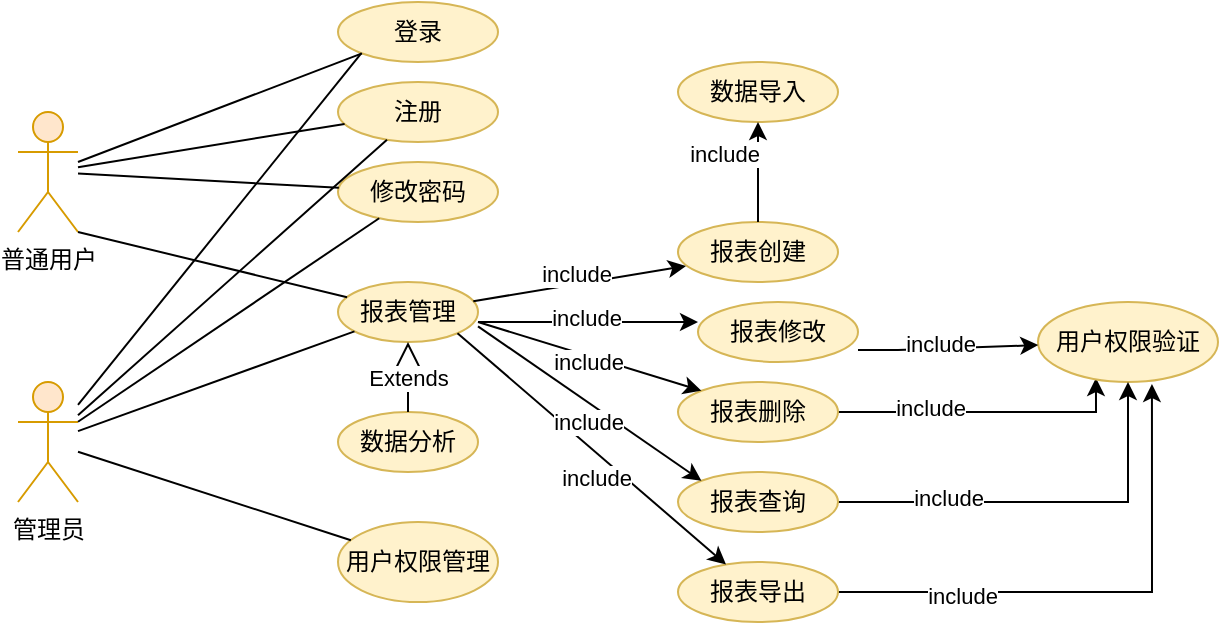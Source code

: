 <mxfile version="15.6.2" type="github"><diagram id="v1obYDcHvK7fKlDpUwRL" name="Page-1"><mxGraphModel dx="868" dy="482" grid="1" gridSize="10" guides="1" tooltips="1" connect="1" arrows="1" fold="1" page="1" pageScale="1" pageWidth="850" pageHeight="1100" math="0" shadow="0"><root><mxCell id="0"/><mxCell id="1" parent="0"/><mxCell id="kalEr98f_9NI5hnUUycx-1" value="管理员" style="shape=umlActor;verticalLabelPosition=bottom;verticalAlign=top;html=1;outlineConnect=0;fillColor=#ffe6cc;strokeColor=#d79b00;" parent="1" vertex="1"><mxGeometry x="100" y="850" width="30" height="60" as="geometry"/></mxCell><mxCell id="kalEr98f_9NI5hnUUycx-2" value="普通用户" style="shape=umlActor;verticalLabelPosition=bottom;verticalAlign=top;html=1;outlineConnect=0;fillColor=#ffe6cc;strokeColor=#d79b00;" parent="1" vertex="1"><mxGeometry x="100" y="715" width="30" height="60" as="geometry"/></mxCell><mxCell id="kalEr98f_9NI5hnUUycx-6" value="登录" style="ellipse;whiteSpace=wrap;html=1;fillColor=#fff2cc;strokeColor=#d6b656;" parent="1" vertex="1"><mxGeometry x="260" y="660" width="80" height="30" as="geometry"/></mxCell><mxCell id="kalEr98f_9NI5hnUUycx-7" value="注册" style="ellipse;whiteSpace=wrap;html=1;fillColor=#fff2cc;strokeColor=#d6b656;" parent="1" vertex="1"><mxGeometry x="260" y="700" width="80" height="30" as="geometry"/></mxCell><mxCell id="kalEr98f_9NI5hnUUycx-8" value="修改密码" style="ellipse;whiteSpace=wrap;html=1;fillColor=#fff2cc;strokeColor=#d6b656;" parent="1" vertex="1"><mxGeometry x="260" y="740" width="80" height="30" as="geometry"/></mxCell><mxCell id="kalEr98f_9NI5hnUUycx-9" value="报表管理" style="ellipse;whiteSpace=wrap;html=1;fillColor=#fff2cc;strokeColor=#d6b656;" parent="1" vertex="1"><mxGeometry x="260" y="800" width="70" height="30" as="geometry"/></mxCell><mxCell id="kalEr98f_9NI5hnUUycx-10" value="数据导入" style="ellipse;whiteSpace=wrap;html=1;fillColor=#fff2cc;strokeColor=#d6b656;" parent="1" vertex="1"><mxGeometry x="430" y="690" width="80" height="30" as="geometry"/></mxCell><mxCell id="kalEr98f_9NI5hnUUycx-11" value="报表创建" style="ellipse;whiteSpace=wrap;html=1;fillColor=#fff2cc;strokeColor=#d6b656;" parent="1" vertex="1"><mxGeometry x="430" y="770" width="80" height="30" as="geometry"/></mxCell><mxCell id="kalEr98f_9NI5hnUUycx-12" value="报表修改" style="ellipse;whiteSpace=wrap;html=1;fillColor=#fff2cc;strokeColor=#d6b656;" parent="1" vertex="1"><mxGeometry x="440" y="810" width="80" height="30" as="geometry"/></mxCell><mxCell id="kalEr98f_9NI5hnUUycx-35" style="edgeStyle=orthogonalEdgeStyle;rounded=0;orthogonalLoop=1;jettySize=auto;html=1;entryX=0.322;entryY=0.95;entryDx=0;entryDy=0;entryPerimeter=0;" parent="1" source="kalEr98f_9NI5hnUUycx-13" target="kalEr98f_9NI5hnUUycx-32" edge="1"><mxGeometry relative="1" as="geometry"><Array as="points"><mxPoint x="639" y="865"/></Array></mxGeometry></mxCell><mxCell id="kalEr98f_9NI5hnUUycx-36" value="include" style="edgeLabel;html=1;align=center;verticalAlign=middle;resizable=0;points=[];" parent="kalEr98f_9NI5hnUUycx-35" vertex="1" connectable="0"><mxGeometry x="-0.37" y="2" relative="1" as="geometry"><mxPoint as="offset"/></mxGeometry></mxCell><mxCell id="kalEr98f_9NI5hnUUycx-13" value="报表删除" style="ellipse;whiteSpace=wrap;html=1;fillColor=#fff2cc;strokeColor=#d6b656;" parent="1" vertex="1"><mxGeometry x="430" y="850" width="80" height="30" as="geometry"/></mxCell><mxCell id="t4Fcum-8ePvk0fOdeoy2-3" style="edgeStyle=orthogonalEdgeStyle;rounded=0;orthogonalLoop=1;jettySize=auto;html=1;exitX=1;exitY=0.5;exitDx=0;exitDy=0;entryX=0.633;entryY=1.025;entryDx=0;entryDy=0;entryPerimeter=0;" edge="1" parent="1" source="kalEr98f_9NI5hnUUycx-14" target="kalEr98f_9NI5hnUUycx-32"><mxGeometry relative="1" as="geometry"/></mxCell><mxCell id="t4Fcum-8ePvk0fOdeoy2-4" value="include" style="edgeLabel;html=1;align=center;verticalAlign=middle;resizable=0;points=[];" vertex="1" connectable="0" parent="t4Fcum-8ePvk0fOdeoy2-3"><mxGeometry x="-0.525" y="-2" relative="1" as="geometry"><mxPoint as="offset"/></mxGeometry></mxCell><mxCell id="kalEr98f_9NI5hnUUycx-14" value="报表导出" style="ellipse;whiteSpace=wrap;html=1;fillColor=#fff2cc;strokeColor=#d6b656;" parent="1" vertex="1"><mxGeometry x="430" y="940" width="80" height="30" as="geometry"/></mxCell><mxCell id="kalEr98f_9NI5hnUUycx-15" value="数据分析" style="ellipse;whiteSpace=wrap;html=1;fillColor=#fff2cc;strokeColor=#d6b656;" parent="1" vertex="1"><mxGeometry x="260" y="865" width="70" height="30" as="geometry"/></mxCell><mxCell id="kalEr98f_9NI5hnUUycx-16" value="Extends" style="endArrow=block;endSize=16;endFill=0;html=1;rounded=0;exitX=0.5;exitY=0;exitDx=0;exitDy=0;" parent="1" source="kalEr98f_9NI5hnUUycx-15" target="kalEr98f_9NI5hnUUycx-9" edge="1"><mxGeometry width="160" relative="1" as="geometry"><mxPoint x="340" y="850" as="sourcePoint"/><mxPoint x="500" y="850" as="targetPoint"/></mxGeometry></mxCell><mxCell id="kalEr98f_9NI5hnUUycx-18" value="" style="endArrow=classic;html=1;rounded=0;entryX=0.5;entryY=1;entryDx=0;entryDy=0;exitX=0.5;exitY=0;exitDx=0;exitDy=0;" parent="1" source="kalEr98f_9NI5hnUUycx-11" target="kalEr98f_9NI5hnUUycx-10" edge="1"><mxGeometry width="50" height="50" relative="1" as="geometry"><mxPoint x="330" y="800" as="sourcePoint"/><mxPoint x="450" y="830" as="targetPoint"/></mxGeometry></mxCell><mxCell id="kalEr98f_9NI5hnUUycx-19" value="include" style="edgeLabel;html=1;align=center;verticalAlign=middle;resizable=0;points=[];" parent="kalEr98f_9NI5hnUUycx-18" vertex="1" connectable="0"><mxGeometry x="0.286" relative="1" as="geometry"><mxPoint x="-17" y="-2" as="offset"/></mxGeometry></mxCell><mxCell id="kalEr98f_9NI5hnUUycx-22" value="" style="endArrow=classic;html=1;rounded=0;entryX=0.05;entryY=0.733;entryDx=0;entryDy=0;entryPerimeter=0;" parent="1" source="kalEr98f_9NI5hnUUycx-9" target="kalEr98f_9NI5hnUUycx-11" edge="1"><mxGeometry width="50" height="50" relative="1" as="geometry"><mxPoint x="340" y="810" as="sourcePoint"/><mxPoint x="460.251" y="775.607" as="targetPoint"/></mxGeometry></mxCell><mxCell id="kalEr98f_9NI5hnUUycx-23" value="include" style="edgeLabel;html=1;align=center;verticalAlign=middle;resizable=0;points=[];" parent="kalEr98f_9NI5hnUUycx-22" vertex="1" connectable="0"><mxGeometry x="0.286" relative="1" as="geometry"><mxPoint x="-17" y="-2" as="offset"/></mxGeometry></mxCell><mxCell id="kalEr98f_9NI5hnUUycx-26" value="" style="endArrow=classic;html=1;rounded=0;" parent="1" edge="1"><mxGeometry width="50" height="50" relative="1" as="geometry"><mxPoint x="330" y="820" as="sourcePoint"/><mxPoint x="440" y="820" as="targetPoint"/><Array as="points"/></mxGeometry></mxCell><mxCell id="kalEr98f_9NI5hnUUycx-27" value="include" style="edgeLabel;html=1;align=center;verticalAlign=middle;resizable=0;points=[];" parent="kalEr98f_9NI5hnUUycx-26" vertex="1" connectable="0"><mxGeometry x="0.286" relative="1" as="geometry"><mxPoint x="-17" y="-2" as="offset"/></mxGeometry></mxCell><mxCell id="kalEr98f_9NI5hnUUycx-28" value="" style="endArrow=classic;html=1;rounded=0;entryX=0;entryY=0;entryDx=0;entryDy=0;" parent="1" target="kalEr98f_9NI5hnUUycx-13" edge="1"><mxGeometry width="50" height="50" relative="1" as="geometry"><mxPoint x="330" y="820" as="sourcePoint"/><mxPoint x="480.251" y="839.997" as="targetPoint"/><Array as="points"><mxPoint x="330" y="820"/></Array></mxGeometry></mxCell><mxCell id="kalEr98f_9NI5hnUUycx-29" value="include" style="edgeLabel;html=1;align=center;verticalAlign=middle;resizable=0;points=[];" parent="kalEr98f_9NI5hnUUycx-28" vertex="1" connectable="0"><mxGeometry x="0.286" relative="1" as="geometry"><mxPoint x="-17" y="-2" as="offset"/></mxGeometry></mxCell><mxCell id="kalEr98f_9NI5hnUUycx-30" value="" style="endArrow=classic;html=1;rounded=0;exitX=1;exitY=1;exitDx=0;exitDy=0;" parent="1" source="kalEr98f_9NI5hnUUycx-9" target="kalEr98f_9NI5hnUUycx-14" edge="1"><mxGeometry width="50" height="50" relative="1" as="geometry"><mxPoint x="340" y="830" as="sourcePoint"/><mxPoint x="460.251" y="829.997" as="targetPoint"/><Array as="points"/></mxGeometry></mxCell><mxCell id="kalEr98f_9NI5hnUUycx-31" value="include" style="edgeLabel;html=1;align=center;verticalAlign=middle;resizable=0;points=[];" parent="kalEr98f_9NI5hnUUycx-30" vertex="1" connectable="0"><mxGeometry x="0.286" relative="1" as="geometry"><mxPoint x="-17" y="-2" as="offset"/></mxGeometry></mxCell><mxCell id="kalEr98f_9NI5hnUUycx-32" value="用户权限验证" style="ellipse;whiteSpace=wrap;html=1;fillColor=#fff2cc;strokeColor=#d6b656;" parent="1" vertex="1"><mxGeometry x="610" y="810" width="90" height="40" as="geometry"/></mxCell><mxCell id="kalEr98f_9NI5hnUUycx-33" value="" style="endArrow=classic;html=1;rounded=0;" parent="1" target="kalEr98f_9NI5hnUUycx-32" edge="1"><mxGeometry width="50" height="50" relative="1" as="geometry"><mxPoint x="520" y="834" as="sourcePoint"/><mxPoint x="637.312" y="897.102" as="targetPoint"/><Array as="points"><mxPoint x="540" y="834"/></Array></mxGeometry></mxCell><mxCell id="kalEr98f_9NI5hnUUycx-34" value="include" style="edgeLabel;html=1;align=center;verticalAlign=middle;resizable=0;points=[];" parent="kalEr98f_9NI5hnUUycx-33" vertex="1" connectable="0"><mxGeometry x="0.286" relative="1" as="geometry"><mxPoint x="-17" y="-2" as="offset"/></mxGeometry></mxCell><mxCell id="kalEr98f_9NI5hnUUycx-40" style="edgeStyle=orthogonalEdgeStyle;rounded=0;orthogonalLoop=1;jettySize=auto;html=1;exitX=1;exitY=0.5;exitDx=0;exitDy=0;" parent="1" source="kalEr98f_9NI5hnUUycx-37" target="kalEr98f_9NI5hnUUycx-32" edge="1"><mxGeometry relative="1" as="geometry"/></mxCell><mxCell id="kalEr98f_9NI5hnUUycx-41" value="include" style="edgeLabel;html=1;align=center;verticalAlign=middle;resizable=0;points=[];" parent="kalEr98f_9NI5hnUUycx-40" vertex="1" connectable="0"><mxGeometry x="-0.463" y="2" relative="1" as="geometry"><mxPoint as="offset"/></mxGeometry></mxCell><mxCell id="kalEr98f_9NI5hnUUycx-37" value="报表查询" style="ellipse;whiteSpace=wrap;html=1;fillColor=#fff2cc;strokeColor=#d6b656;" parent="1" vertex="1"><mxGeometry x="430" y="895" width="80" height="30" as="geometry"/></mxCell><mxCell id="kalEr98f_9NI5hnUUycx-38" value="" style="endArrow=classic;html=1;rounded=0;exitX=1;exitY=1;exitDx=0;exitDy=0;entryX=0;entryY=0;entryDx=0;entryDy=0;" parent="1" target="kalEr98f_9NI5hnUUycx-37" edge="1"><mxGeometry width="50" height="50" relative="1" as="geometry"><mxPoint x="329.999" y="822.177" as="sourcePoint"/><mxPoint x="464.262" y="937.82" as="targetPoint"/><Array as="points"/></mxGeometry></mxCell><mxCell id="kalEr98f_9NI5hnUUycx-39" value="include" style="edgeLabel;html=1;align=center;verticalAlign=middle;resizable=0;points=[];" parent="kalEr98f_9NI5hnUUycx-38" vertex="1" connectable="0"><mxGeometry x="0.286" relative="1" as="geometry"><mxPoint x="-17" y="-2" as="offset"/></mxGeometry></mxCell><mxCell id="kalEr98f_9NI5hnUUycx-42" value="" style="endArrow=none;html=1;rounded=0;" parent="1" source="kalEr98f_9NI5hnUUycx-2" target="kalEr98f_9NI5hnUUycx-8" edge="1"><mxGeometry width="50" height="50" relative="1" as="geometry"><mxPoint x="190" y="810" as="sourcePoint"/><mxPoint x="240" y="760" as="targetPoint"/></mxGeometry></mxCell><mxCell id="kalEr98f_9NI5hnUUycx-44" value="" style="endArrow=none;html=1;rounded=0;" parent="1" target="kalEr98f_9NI5hnUUycx-6" edge="1"><mxGeometry width="50" height="50" relative="1" as="geometry"><mxPoint x="130" y="740" as="sourcePoint"/><mxPoint x="210" y="690" as="targetPoint"/></mxGeometry></mxCell><mxCell id="kalEr98f_9NI5hnUUycx-45" value="" style="endArrow=none;html=1;rounded=0;" parent="1" source="kalEr98f_9NI5hnUUycx-2" target="kalEr98f_9NI5hnUUycx-7" edge="1"><mxGeometry width="50" height="50" relative="1" as="geometry"><mxPoint x="180" y="790" as="sourcePoint"/><mxPoint x="230" y="740" as="targetPoint"/><Array as="points"/></mxGeometry></mxCell><mxCell id="kalEr98f_9NI5hnUUycx-47" value="" style="endArrow=none;html=1;rounded=0;exitX=1;exitY=1;exitDx=0;exitDy=0;exitPerimeter=0;" parent="1" source="kalEr98f_9NI5hnUUycx-2" target="kalEr98f_9NI5hnUUycx-9" edge="1"><mxGeometry width="50" height="50" relative="1" as="geometry"><mxPoint x="160" y="825" as="sourcePoint"/><mxPoint x="210" y="775" as="targetPoint"/></mxGeometry></mxCell><mxCell id="kalEr98f_9NI5hnUUycx-48" value="" style="endArrow=none;html=1;rounded=0;entryX=0;entryY=1;entryDx=0;entryDy=0;" parent="1" source="kalEr98f_9NI5hnUUycx-1" target="kalEr98f_9NI5hnUUycx-6" edge="1"><mxGeometry width="50" height="50" relative="1" as="geometry"><mxPoint x="160" y="940" as="sourcePoint"/><mxPoint x="210" y="890" as="targetPoint"/></mxGeometry></mxCell><mxCell id="kalEr98f_9NI5hnUUycx-49" value="" style="endArrow=none;html=1;rounded=0;" parent="1" source="kalEr98f_9NI5hnUUycx-1" target="kalEr98f_9NI5hnUUycx-7" edge="1"><mxGeometry width="50" height="50" relative="1" as="geometry"><mxPoint x="140" y="960" as="sourcePoint"/><mxPoint x="190" y="910" as="targetPoint"/></mxGeometry></mxCell><mxCell id="kalEr98f_9NI5hnUUycx-51" value="" style="endArrow=none;html=1;rounded=0;" parent="1" source="kalEr98f_9NI5hnUUycx-1" target="kalEr98f_9NI5hnUUycx-8" edge="1"><mxGeometry width="50" height="50" relative="1" as="geometry"><mxPoint x="160" y="930" as="sourcePoint"/><mxPoint x="210" y="880" as="targetPoint"/></mxGeometry></mxCell><mxCell id="kalEr98f_9NI5hnUUycx-52" value="" style="endArrow=none;html=1;rounded=0;" parent="1" source="kalEr98f_9NI5hnUUycx-1" target="kalEr98f_9NI5hnUUycx-9" edge="1"><mxGeometry width="50" height="50" relative="1" as="geometry"><mxPoint x="180" y="950" as="sourcePoint"/><mxPoint x="230" y="900" as="targetPoint"/></mxGeometry></mxCell><mxCell id="t4Fcum-8ePvk0fOdeoy2-1" value="用户权限管理" style="ellipse;whiteSpace=wrap;html=1;fillColor=#fff2cc;strokeColor=#d6b656;" vertex="1" parent="1"><mxGeometry x="260" y="920" width="80" height="40" as="geometry"/></mxCell><mxCell id="t4Fcum-8ePvk0fOdeoy2-2" value="" style="endArrow=none;html=1;rounded=0;" edge="1" parent="1" source="kalEr98f_9NI5hnUUycx-1" target="t4Fcum-8ePvk0fOdeoy2-1"><mxGeometry width="50" height="50" relative="1" as="geometry"><mxPoint x="170" y="970" as="sourcePoint"/><mxPoint x="220" y="920" as="targetPoint"/></mxGeometry></mxCell></root></mxGraphModel></diagram></mxfile>